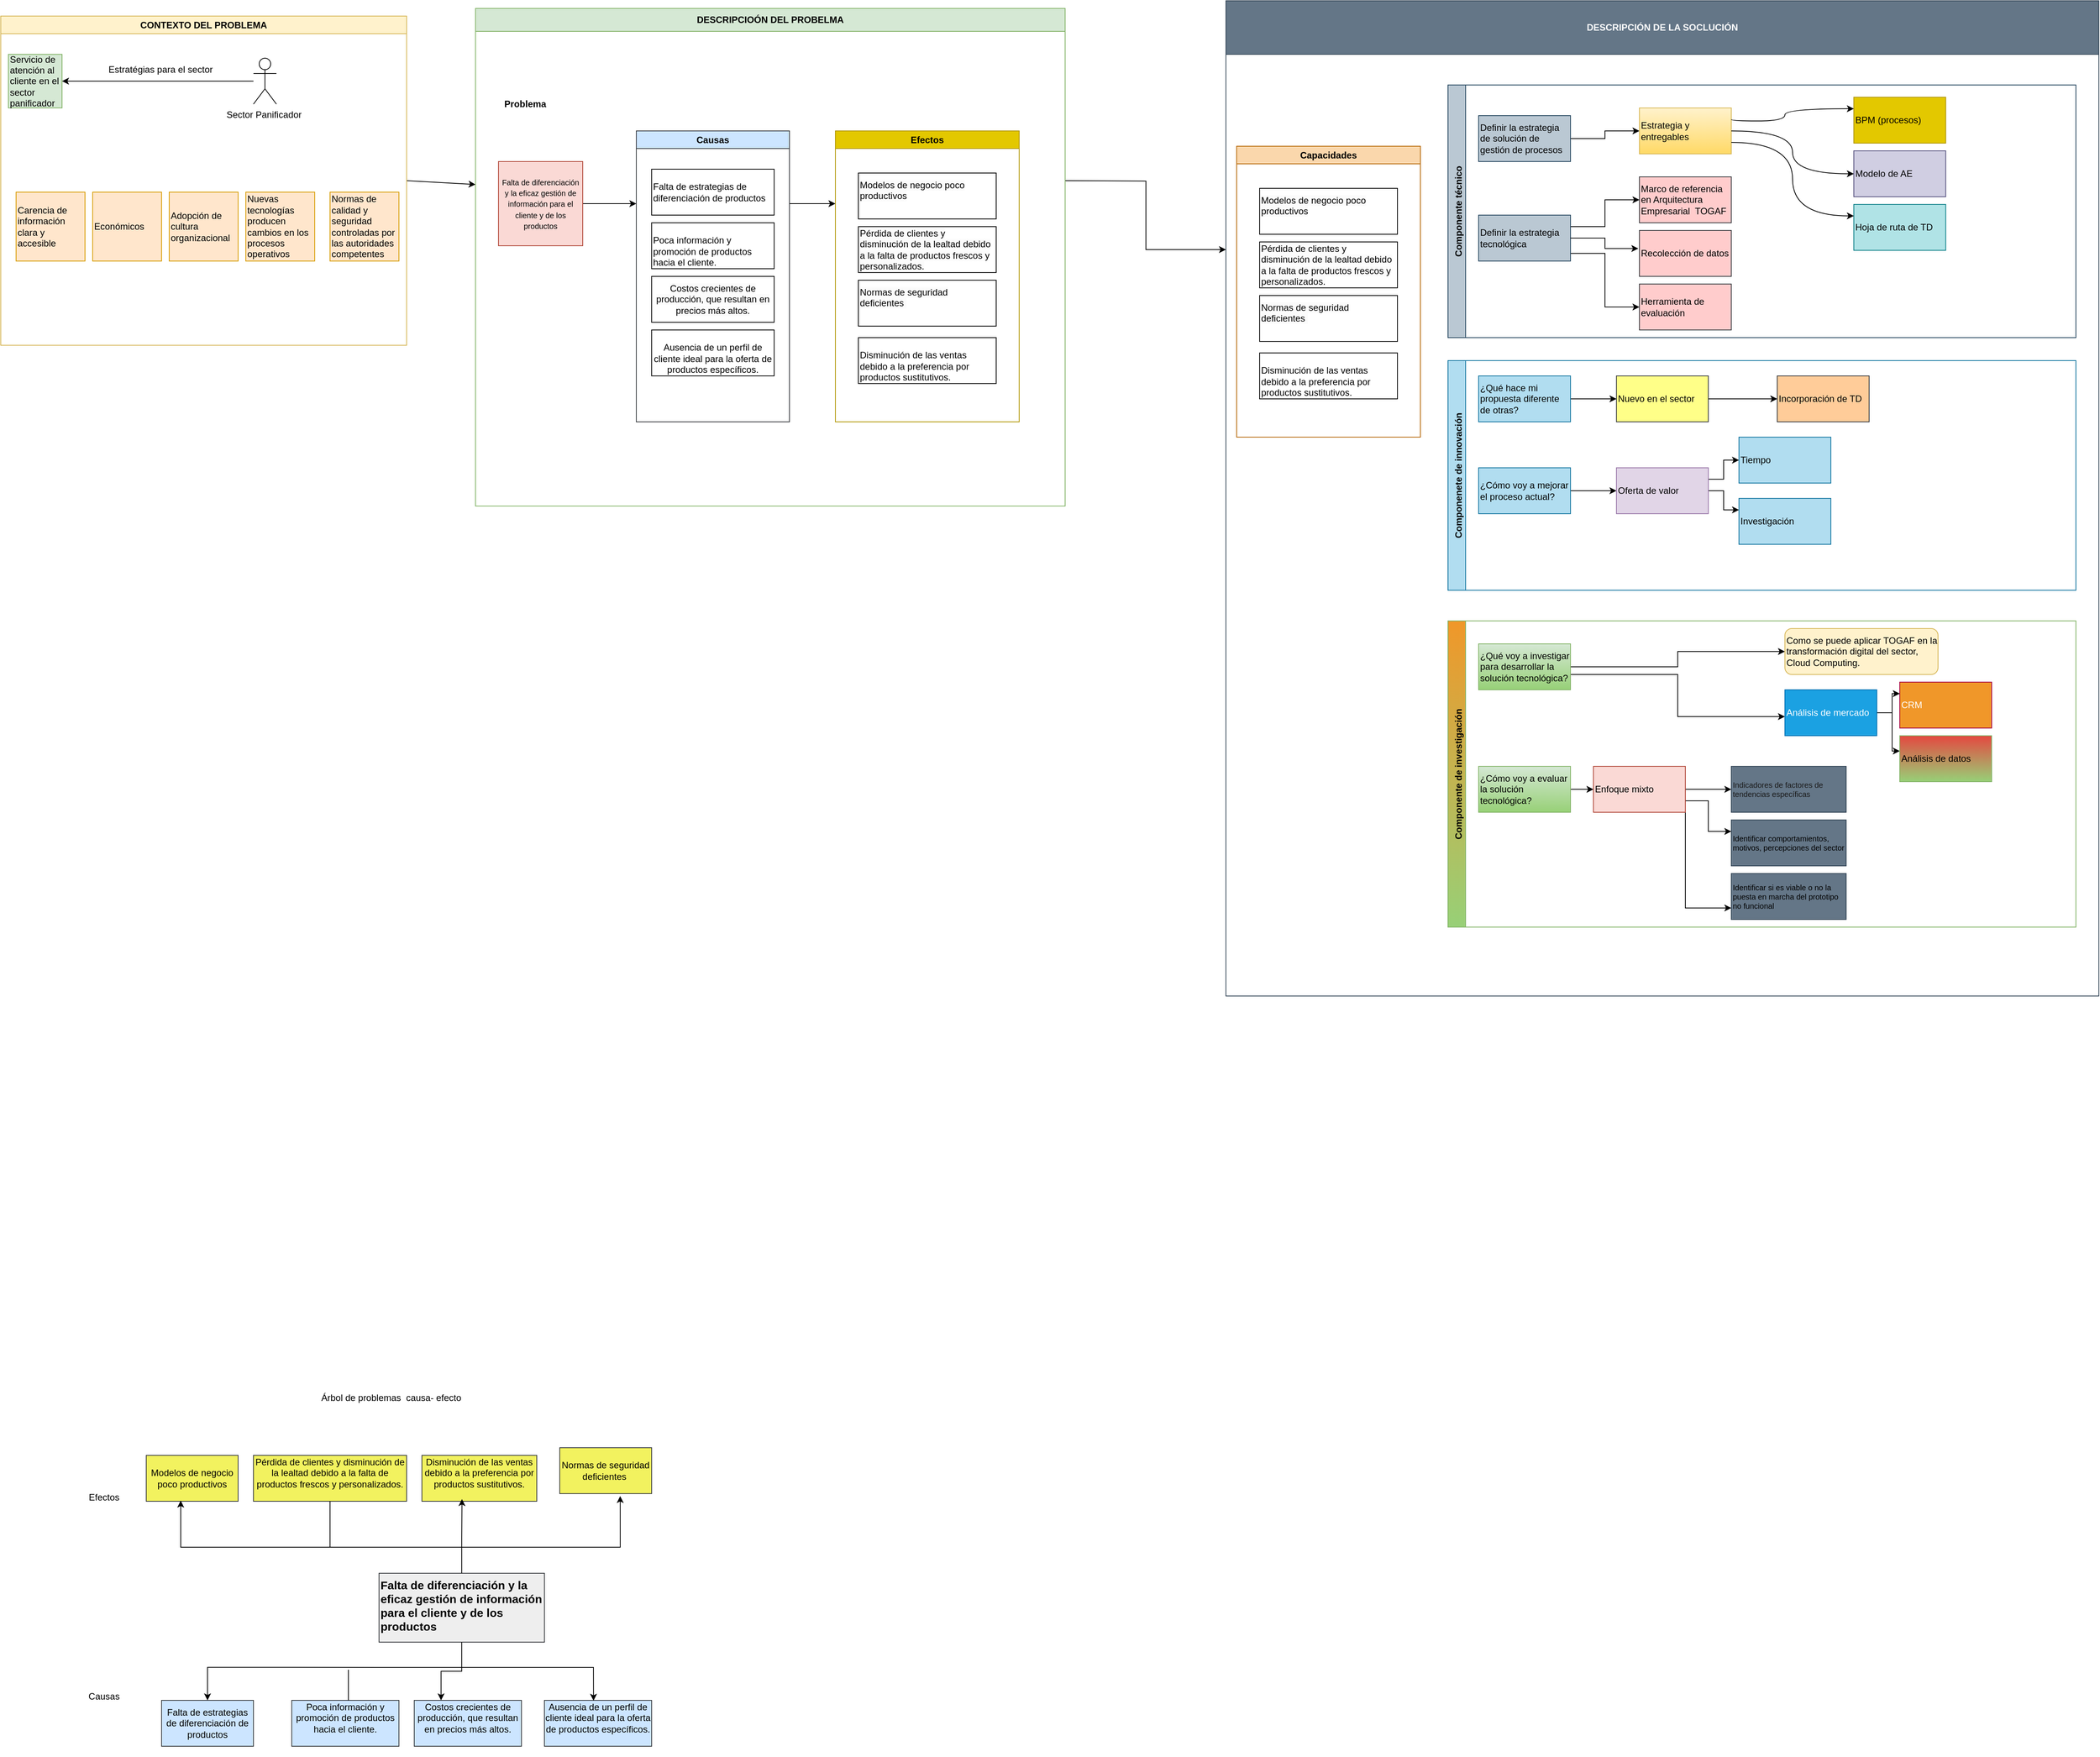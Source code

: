 <mxfile version="24.8.4">
  <diagram name="Página-1" id="DEe7r82_m6MD_YrwGgj-">
    <mxGraphModel dx="1695" dy="478" grid="1" gridSize="10" guides="1" tooltips="1" connect="1" arrows="1" fold="1" page="1" pageScale="1" pageWidth="827" pageHeight="1169" math="0" shadow="0">
      <root>
        <mxCell id="0" />
        <mxCell id="1" parent="0" />
        <mxCell id="fZxURIlA4CJ6eFaSEzjF-61" style="rounded=0;orthogonalLoop=1;jettySize=auto;html=1;exitX=1;exitY=0.5;exitDx=0;exitDy=0;" parent="1" source="fZxURIlA4CJ6eFaSEzjF-1" edge="1">
          <mxGeometry relative="1" as="geometry">
            <mxPoint x="490" y="350" as="targetPoint" />
            <mxPoint x="430" y="350" as="sourcePoint" />
          </mxGeometry>
        </mxCell>
        <mxCell id="fZxURIlA4CJ6eFaSEzjF-1" value="CONTEXTO DEL PROBLEMA" style="swimlane;whiteSpace=wrap;html=1;fillColor=#fff2cc;strokeColor=#d6b656;" parent="1" vertex="1">
          <mxGeometry x="-130" y="130" width="530" height="430" as="geometry">
            <mxRectangle x="130" y="160" width="200" height="30" as="alternateBounds" />
          </mxGeometry>
        </mxCell>
        <mxCell id="fZxURIlA4CJ6eFaSEzjF-13" style="rounded=0;orthogonalLoop=1;jettySize=auto;html=1;entryX=1;entryY=0.5;entryDx=0;entryDy=0;" parent="fZxURIlA4CJ6eFaSEzjF-1" source="fZxURIlA4CJ6eFaSEzjF-2" target="fZxURIlA4CJ6eFaSEzjF-3" edge="1">
          <mxGeometry relative="1" as="geometry" />
        </mxCell>
        <mxCell id="fZxURIlA4CJ6eFaSEzjF-2" value="Sector Panificador&amp;nbsp;" style="shape=umlActor;verticalLabelPosition=bottom;verticalAlign=top;html=1;outlineConnect=0;" parent="fZxURIlA4CJ6eFaSEzjF-1" vertex="1">
          <mxGeometry x="330" y="55" width="30" height="60" as="geometry" />
        </mxCell>
        <mxCell id="fZxURIlA4CJ6eFaSEzjF-3" value="Servicio de atención al cliente en el sector panificador" style="whiteSpace=wrap;html=1;aspect=fixed;fillColor=#d5e8d4;strokeColor=#82b366;align=left;" parent="fZxURIlA4CJ6eFaSEzjF-1" vertex="1">
          <mxGeometry x="10" y="50" width="70" height="70" as="geometry" />
        </mxCell>
        <mxCell id="fZxURIlA4CJ6eFaSEzjF-15" value="Estratégias para el sector&amp;nbsp;" style="text;html=1;align=center;verticalAlign=middle;resizable=0;points=[];autosize=1;strokeColor=none;fillColor=none;" parent="fZxURIlA4CJ6eFaSEzjF-1" vertex="1">
          <mxGeometry x="130" y="55" width="160" height="30" as="geometry" />
        </mxCell>
        <mxCell id="fZxURIlA4CJ6eFaSEzjF-16" value="Carencia de información clara y accesible" style="whiteSpace=wrap;html=1;aspect=fixed;fillColor=#ffe6cc;strokeColor=#d79b00;align=left;" parent="fZxURIlA4CJ6eFaSEzjF-1" vertex="1">
          <mxGeometry x="20" y="230" width="90" height="90" as="geometry" />
        </mxCell>
        <mxCell id="fZxURIlA4CJ6eFaSEzjF-17" value="Económicos" style="whiteSpace=wrap;html=1;aspect=fixed;fillColor=#ffe6cc;strokeColor=#d79b00;align=left;" parent="fZxURIlA4CJ6eFaSEzjF-1" vertex="1">
          <mxGeometry x="120" y="230" width="90" height="90" as="geometry" />
        </mxCell>
        <mxCell id="fZxURIlA4CJ6eFaSEzjF-18" value="Adopción de cultura organizacional&amp;nbsp;" style="whiteSpace=wrap;html=1;aspect=fixed;fillColor=#ffe6cc;strokeColor=#d79b00;align=left;" parent="fZxURIlA4CJ6eFaSEzjF-1" vertex="1">
          <mxGeometry x="220" y="230" width="90" height="90" as="geometry" />
        </mxCell>
        <mxCell id="fZxURIlA4CJ6eFaSEzjF-19" value="Nuevas tecnologías producen cambios en los procesos operativos" style="whiteSpace=wrap;html=1;aspect=fixed;fillColor=#ffe6cc;strokeColor=#d79b00;align=left;" parent="fZxURIlA4CJ6eFaSEzjF-1" vertex="1">
          <mxGeometry x="320" y="230" width="90" height="90" as="geometry" />
        </mxCell>
        <mxCell id="fZxURIlA4CJ6eFaSEzjF-211" value="Normas de calidad y seguridad controladas por las autoridades competentes" style="whiteSpace=wrap;html=1;aspect=fixed;fillColor=#ffe6cc;strokeColor=#d79b00;align=left;" parent="fZxURIlA4CJ6eFaSEzjF-1" vertex="1">
          <mxGeometry x="430" y="230" width="90" height="90" as="geometry" />
        </mxCell>
        <mxCell id="fZxURIlA4CJ6eFaSEzjF-65" style="edgeStyle=orthogonalEdgeStyle;rounded=0;orthogonalLoop=1;jettySize=auto;html=1;entryX=0;entryY=0.25;entryDx=0;entryDy=0;" parent="1" target="fZxURIlA4CJ6eFaSEzjF-7" edge="1">
          <mxGeometry relative="1" as="geometry">
            <mxPoint x="1260" y="345" as="sourcePoint" />
          </mxGeometry>
        </mxCell>
        <mxCell id="fZxURIlA4CJ6eFaSEzjF-4" value="DESCRIPCIOÓN DEL PROBELMA" style="swimlane;whiteSpace=wrap;html=1;fillColor=#d5e8d4;strokeColor=#82b366;startSize=30;" parent="1" vertex="1">
          <mxGeometry x="490" y="120" width="770" height="650" as="geometry">
            <mxRectangle x="130" y="160" width="200" height="30" as="alternateBounds" />
          </mxGeometry>
        </mxCell>
        <mxCell id="fZxURIlA4CJ6eFaSEzjF-20" value="Problema" style="text;html=1;align=center;verticalAlign=middle;whiteSpace=wrap;rounded=0;fontStyle=1" parent="fZxURIlA4CJ6eFaSEzjF-4" vertex="1">
          <mxGeometry x="35" y="110" width="60" height="30" as="geometry" />
        </mxCell>
        <mxCell id="fZxURIlA4CJ6eFaSEzjF-62" style="edgeStyle=orthogonalEdgeStyle;rounded=0;orthogonalLoop=1;jettySize=auto;html=1;entryX=0;entryY=0.25;entryDx=0;entryDy=0;" parent="fZxURIlA4CJ6eFaSEzjF-4" source="fZxURIlA4CJ6eFaSEzjF-22" target="fZxURIlA4CJ6eFaSEzjF-47" edge="1">
          <mxGeometry relative="1" as="geometry" />
        </mxCell>
        <mxCell id="fZxURIlA4CJ6eFaSEzjF-22" value="&lt;span style=&quot;text-align: left; font-size: 10px;&quot;&gt;Falta de diferenciación y la eficaz gestión de información para el cliente y de los productos&lt;/span&gt;" style="whiteSpace=wrap;html=1;aspect=fixed;fillColor=#fad9d5;strokeColor=#ae4132;fontStyle=0" parent="fZxURIlA4CJ6eFaSEzjF-4" vertex="1">
          <mxGeometry x="30" y="200" width="110" height="110" as="geometry" />
        </mxCell>
        <mxCell id="fZxURIlA4CJ6eFaSEzjF-64" style="edgeStyle=orthogonalEdgeStyle;rounded=0;orthogonalLoop=1;jettySize=auto;html=1;exitX=1;exitY=0.25;exitDx=0;exitDy=0;entryX=0;entryY=0.25;entryDx=0;entryDy=0;" parent="fZxURIlA4CJ6eFaSEzjF-4" source="fZxURIlA4CJ6eFaSEzjF-47" target="fZxURIlA4CJ6eFaSEzjF-48" edge="1">
          <mxGeometry relative="1" as="geometry" />
        </mxCell>
        <mxCell id="fZxURIlA4CJ6eFaSEzjF-47" value="Causas" style="swimlane;whiteSpace=wrap;html=1;fillColor=#cce5ff;strokeColor=#36393d;" parent="fZxURIlA4CJ6eFaSEzjF-4" vertex="1">
          <mxGeometry x="210" y="160" width="200" height="380" as="geometry" />
        </mxCell>
        <mxCell id="fZxURIlA4CJ6eFaSEzjF-49" value="Falta de estrategias de diferenciación de productos" style="rounded=0;whiteSpace=wrap;html=1;align=left;" parent="fZxURIlA4CJ6eFaSEzjF-47" vertex="1">
          <mxGeometry x="20" y="50" width="160" height="60" as="geometry" />
        </mxCell>
        <mxCell id="fZxURIlA4CJ6eFaSEzjF-50" value="&lt;br&gt;Poca información y promoción de productos hacia el cliente." style="rounded=0;whiteSpace=wrap;html=1;align=left;" parent="fZxURIlA4CJ6eFaSEzjF-47" vertex="1">
          <mxGeometry x="20" y="120" width="160" height="60" as="geometry" />
        </mxCell>
        <mxCell id="fZxURIlA4CJ6eFaSEzjF-51" value="&#xa;&lt;br style=&quot;forced-color-adjust: none; color: rgb(0, 0, 0); font-family: Helvetica; font-size: 12px; font-style: normal; font-variant-ligatures: normal; font-variant-caps: normal; font-weight: 400; letter-spacing: normal; orphans: 2; text-align: center; text-indent: 0px; text-transform: none; widows: 2; word-spacing: 0px; -webkit-text-stroke-width: 0px; white-space: normal; background-color: rgb(251, 251, 251); text-decoration-thickness: initial; text-decoration-style: initial; text-decoration-color: initial;&quot;&gt;&lt;span style=&quot;color: rgb(0, 0, 0); font-family: Helvetica; font-size: 12px; font-style: normal; font-variant-ligatures: normal; font-variant-caps: normal; font-weight: 400; letter-spacing: normal; orphans: 2; text-align: center; text-indent: 0px; text-transform: none; widows: 2; word-spacing: 0px; -webkit-text-stroke-width: 0px; white-space: normal; background-color: rgb(251, 251, 251); text-decoration-thickness: initial; text-decoration-style: initial; text-decoration-color: initial; display: inline !important; float: none;&quot;&gt;Costos crecientes de producción, que resultan en precios más altos.&lt;/span&gt;&lt;br style=&quot;forced-color-adjust: none; color: rgb(0, 0, 0); font-family: Helvetica; font-size: 12px; font-style: normal; font-variant-ligatures: normal; font-variant-caps: normal; font-weight: 400; letter-spacing: normal; orphans: 2; text-align: center; text-indent: 0px; text-transform: none; widows: 2; word-spacing: 0px; -webkit-text-stroke-width: 0px; white-space: normal; background-color: rgb(251, 251, 251); text-decoration-thickness: initial; text-decoration-style: initial; text-decoration-color: initial;&quot;&gt;&#xa;&#xa;" style="rounded=0;whiteSpace=wrap;html=1;" parent="fZxURIlA4CJ6eFaSEzjF-47" vertex="1">
          <mxGeometry x="20" y="190" width="160" height="60" as="geometry" />
        </mxCell>
        <mxCell id="fZxURIlA4CJ6eFaSEzjF-59" value="&lt;br&gt;Ausencia de un perfil de cliente ideal para la oferta de productos específicos." style="rounded=0;whiteSpace=wrap;html=1;" parent="fZxURIlA4CJ6eFaSEzjF-47" vertex="1">
          <mxGeometry x="20" y="260" width="160" height="60" as="geometry" />
        </mxCell>
        <mxCell id="fZxURIlA4CJ6eFaSEzjF-48" value="Efectos" style="swimlane;whiteSpace=wrap;html=1;fillColor=#e3c800;strokeColor=#B09500;fontColor=#000000;" parent="fZxURIlA4CJ6eFaSEzjF-4" vertex="1">
          <mxGeometry x="470" y="160" width="240" height="380" as="geometry" />
        </mxCell>
        <mxCell id="fZxURIlA4CJ6eFaSEzjF-52" value="&#xa;&lt;span style=&quot;color: rgb(0, 0, 0); font-family: Helvetica; font-size: 12px; font-style: normal; font-variant-ligatures: normal; font-variant-caps: normal; font-weight: 400; letter-spacing: normal; orphans: 2; text-indent: 0px; text-transform: none; widows: 2; word-spacing: 0px; -webkit-text-stroke-width: 0px; white-space: normal; background-color: rgb(251, 251, 251); text-decoration-thickness: initial; text-decoration-style: initial; text-decoration-color: initial; float: none; display: inline !important;&quot;&gt;Modelos de negocio poco productivos&lt;/span&gt;&#xa;&#xa;" style="rounded=0;whiteSpace=wrap;html=1;align=left;" parent="fZxURIlA4CJ6eFaSEzjF-48" vertex="1">
          <mxGeometry x="30" y="55" width="180" height="60" as="geometry" />
        </mxCell>
        <mxCell id="fZxURIlA4CJ6eFaSEzjF-53" value="&#xa;&lt;br style=&quot;forced-color-adjust: none; color: rgb(0, 0, 0); font-family: Helvetica; font-size: 12px; font-style: normal; font-variant-ligatures: normal; font-variant-caps: normal; font-weight: 400; letter-spacing: normal; orphans: 2; text-indent: 0px; text-transform: none; widows: 2; word-spacing: 0px; -webkit-text-stroke-width: 0px; white-space: normal; background-color: rgb(251, 251, 251); text-decoration-thickness: initial; text-decoration-style: initial; text-decoration-color: initial;&quot;&gt;&lt;span style=&quot;color: rgb(0, 0, 0); font-family: Helvetica; font-size: 12px; font-style: normal; font-variant-ligatures: normal; font-variant-caps: normal; font-weight: 400; letter-spacing: normal; orphans: 2; text-indent: 0px; text-transform: none; widows: 2; word-spacing: 0px; -webkit-text-stroke-width: 0px; white-space: normal; background-color: rgb(251, 251, 251); text-decoration-thickness: initial; text-decoration-style: initial; text-decoration-color: initial; float: none; display: inline !important;&quot;&gt;Pérdida de clientes y disminución de la lealtad debido a la falta de productos frescos y personalizados.&lt;/span&gt;&lt;br style=&quot;forced-color-adjust: none; color: rgb(0, 0, 0); font-family: Helvetica; font-size: 12px; font-style: normal; font-variant-ligatures: normal; font-variant-caps: normal; font-weight: 400; letter-spacing: normal; orphans: 2; text-indent: 0px; text-transform: none; widows: 2; word-spacing: 0px; -webkit-text-stroke-width: 0px; white-space: normal; background-color: rgb(251, 251, 251); text-decoration-thickness: initial; text-decoration-style: initial; text-decoration-color: initial;&quot;&gt;&#xa;&#xa;" style="rounded=0;whiteSpace=wrap;html=1;align=left;" parent="fZxURIlA4CJ6eFaSEzjF-48" vertex="1">
          <mxGeometry x="30" y="125" width="180" height="60" as="geometry" />
        </mxCell>
        <mxCell id="fZxURIlA4CJ6eFaSEzjF-54" value="&#xa;&lt;span style=&quot;color: rgb(0, 0, 0); font-family: Helvetica; font-size: 12px; font-style: normal; font-variant-ligatures: normal; font-variant-caps: normal; font-weight: 400; letter-spacing: normal; orphans: 2; text-indent: 0px; text-transform: none; widows: 2; word-spacing: 0px; -webkit-text-stroke-width: 0px; white-space: normal; background-color: rgb(251, 251, 251); text-decoration-thickness: initial; text-decoration-style: initial; text-decoration-color: initial; float: none; display: inline !important;&quot;&gt;Normas de seguridad deficientes&amp;nbsp;&lt;/span&gt;&#xa;&#xa;" style="rounded=0;whiteSpace=wrap;html=1;align=left;" parent="fZxURIlA4CJ6eFaSEzjF-48" vertex="1">
          <mxGeometry x="30" y="195" width="180" height="60" as="geometry" />
        </mxCell>
        <mxCell id="fZxURIlA4CJ6eFaSEzjF-60" value="&lt;br style=&quot;text-align: center;&quot;&gt;&lt;span style=&quot;text-align: center;&quot;&gt;Disminución de las ventas debido a la preferencia por productos sustitutivos.&lt;/span&gt;" style="rounded=0;whiteSpace=wrap;html=1;align=left;" parent="fZxURIlA4CJ6eFaSEzjF-48" vertex="1">
          <mxGeometry x="30" y="270" width="180" height="60" as="geometry" />
        </mxCell>
        <mxCell id="fZxURIlA4CJ6eFaSEzjF-7" value="DESCRIPCIÓN DE LA SOCLUCIÓN" style="swimlane;whiteSpace=wrap;html=1;fillColor=#647687;strokeColor=#314354;startSize=70;movable=1;resizable=1;rotatable=1;deletable=1;editable=1;locked=0;connectable=1;fontColor=#ffffff;" parent="1" vertex="1">
          <mxGeometry x="1470" y="110" width="1140" height="1300" as="geometry">
            <mxRectangle x="130" y="160" width="200" height="30" as="alternateBounds" />
          </mxGeometry>
        </mxCell>
        <mxCell id="fZxURIlA4CJ6eFaSEzjF-66" value="Capacidades" style="swimlane;whiteSpace=wrap;html=1;fillColor=#fad7ac;strokeColor=#b46504;" parent="fZxURIlA4CJ6eFaSEzjF-7" vertex="1">
          <mxGeometry x="14" y="190" width="240" height="380" as="geometry" />
        </mxCell>
        <mxCell id="fZxURIlA4CJ6eFaSEzjF-67" value="&#xa;&lt;span style=&quot;color: rgb(0, 0, 0); font-family: Helvetica; font-size: 12px; font-style: normal; font-variant-ligatures: normal; font-variant-caps: normal; font-weight: 400; letter-spacing: normal; orphans: 2; text-indent: 0px; text-transform: none; widows: 2; word-spacing: 0px; -webkit-text-stroke-width: 0px; white-space: normal; background-color: rgb(251, 251, 251); text-decoration-thickness: initial; text-decoration-style: initial; text-decoration-color: initial; float: none; display: inline !important;&quot;&gt;Modelos de negocio poco productivos&lt;/span&gt;&#xa;&#xa;" style="rounded=0;whiteSpace=wrap;html=1;align=left;" parent="fZxURIlA4CJ6eFaSEzjF-66" vertex="1">
          <mxGeometry x="30" y="55" width="180" height="60" as="geometry" />
        </mxCell>
        <mxCell id="fZxURIlA4CJ6eFaSEzjF-68" value="&#xa;&lt;br style=&quot;forced-color-adjust: none; color: rgb(0, 0, 0); font-family: Helvetica; font-size: 12px; font-style: normal; font-variant-ligatures: normal; font-variant-caps: normal; font-weight: 400; letter-spacing: normal; orphans: 2; text-indent: 0px; text-transform: none; widows: 2; word-spacing: 0px; -webkit-text-stroke-width: 0px; white-space: normal; background-color: rgb(251, 251, 251); text-decoration-thickness: initial; text-decoration-style: initial; text-decoration-color: initial;&quot;&gt;&lt;span style=&quot;color: rgb(0, 0, 0); font-family: Helvetica; font-size: 12px; font-style: normal; font-variant-ligatures: normal; font-variant-caps: normal; font-weight: 400; letter-spacing: normal; orphans: 2; text-indent: 0px; text-transform: none; widows: 2; word-spacing: 0px; -webkit-text-stroke-width: 0px; white-space: normal; background-color: rgb(251, 251, 251); text-decoration-thickness: initial; text-decoration-style: initial; text-decoration-color: initial; float: none; display: inline !important;&quot;&gt;Pérdida de clientes y disminución de la lealtad debido a la falta de productos frescos y personalizados.&lt;/span&gt;&lt;br style=&quot;forced-color-adjust: none; color: rgb(0, 0, 0); font-family: Helvetica; font-size: 12px; font-style: normal; font-variant-ligatures: normal; font-variant-caps: normal; font-weight: 400; letter-spacing: normal; orphans: 2; text-indent: 0px; text-transform: none; widows: 2; word-spacing: 0px; -webkit-text-stroke-width: 0px; white-space: normal; background-color: rgb(251, 251, 251); text-decoration-thickness: initial; text-decoration-style: initial; text-decoration-color: initial;&quot;&gt;&#xa;&#xa;" style="rounded=0;whiteSpace=wrap;html=1;align=left;" parent="fZxURIlA4CJ6eFaSEzjF-66" vertex="1">
          <mxGeometry x="30" y="125" width="180" height="60" as="geometry" />
        </mxCell>
        <mxCell id="fZxURIlA4CJ6eFaSEzjF-69" value="&#xa;&lt;span style=&quot;color: rgb(0, 0, 0); font-family: Helvetica; font-size: 12px; font-style: normal; font-variant-ligatures: normal; font-variant-caps: normal; font-weight: 400; letter-spacing: normal; orphans: 2; text-indent: 0px; text-transform: none; widows: 2; word-spacing: 0px; -webkit-text-stroke-width: 0px; white-space: normal; background-color: rgb(251, 251, 251); text-decoration-thickness: initial; text-decoration-style: initial; text-decoration-color: initial; float: none; display: inline !important;&quot;&gt;Normas de seguridad deficientes&amp;nbsp;&lt;/span&gt;&#xa;&#xa;" style="rounded=0;whiteSpace=wrap;html=1;align=left;" parent="fZxURIlA4CJ6eFaSEzjF-66" vertex="1">
          <mxGeometry x="30" y="195" width="180" height="60" as="geometry" />
        </mxCell>
        <mxCell id="fZxURIlA4CJ6eFaSEzjF-70" value="&lt;br style=&quot;text-align: center;&quot;&gt;&lt;span style=&quot;text-align: center;&quot;&gt;Disminución de las ventas debido a la preferencia por productos sustitutivos.&lt;/span&gt;" style="rounded=0;whiteSpace=wrap;html=1;align=left;" parent="fZxURIlA4CJ6eFaSEzjF-66" vertex="1">
          <mxGeometry x="30" y="270" width="180" height="60" as="geometry" />
        </mxCell>
        <mxCell id="fZxURIlA4CJ6eFaSEzjF-73" value="Componenete de innovación" style="swimlane;horizontal=0;verticalAlign=bottom;textDirection=ltr;flipV=0;flipH=0;direction=east;whiteSpace=wrap;align=center;fillColor=#b1ddf0;strokeColor=#10739e;" parent="fZxURIlA4CJ6eFaSEzjF-7" vertex="1">
          <mxGeometry x="290" y="470" width="820" height="300" as="geometry" />
        </mxCell>
        <mxCell id="fZxURIlA4CJ6eFaSEzjF-115" style="edgeStyle=orthogonalEdgeStyle;rounded=0;orthogonalLoop=1;jettySize=auto;html=1;entryX=0;entryY=0.5;entryDx=0;entryDy=0;" parent="fZxURIlA4CJ6eFaSEzjF-73" source="fZxURIlA4CJ6eFaSEzjF-80" target="fZxURIlA4CJ6eFaSEzjF-114" edge="1">
          <mxGeometry relative="1" as="geometry" />
        </mxCell>
        <mxCell id="fZxURIlA4CJ6eFaSEzjF-80" value="¿Qué hace mi propuesta diferente de otras?" style="rounded=0;whiteSpace=wrap;html=1;align=left;fillColor=#b1ddf0;strokeColor=#10739e;" parent="fZxURIlA4CJ6eFaSEzjF-73" vertex="1">
          <mxGeometry x="40" y="20" width="120" height="60" as="geometry" />
        </mxCell>
        <mxCell id="fZxURIlA4CJ6eFaSEzjF-121" style="edgeStyle=orthogonalEdgeStyle;rounded=0;orthogonalLoop=1;jettySize=auto;html=1;" parent="fZxURIlA4CJ6eFaSEzjF-73" source="fZxURIlA4CJ6eFaSEzjF-81" target="fZxURIlA4CJ6eFaSEzjF-118" edge="1">
          <mxGeometry relative="1" as="geometry" />
        </mxCell>
        <mxCell id="fZxURIlA4CJ6eFaSEzjF-81" value="¿Cómo voy a mejorar el proceso actual?" style="rounded=0;whiteSpace=wrap;html=1;align=left;fillColor=#b1ddf0;strokeColor=#10739e;" parent="fZxURIlA4CJ6eFaSEzjF-73" vertex="1">
          <mxGeometry x="40" y="140" width="120" height="60" as="geometry" />
        </mxCell>
        <mxCell id="fZxURIlA4CJ6eFaSEzjF-113" value="Incorporación de TD" style="rounded=0;whiteSpace=wrap;html=1;align=left;fillColor=#ffcc99;strokeColor=#36393d;" parent="fZxURIlA4CJ6eFaSEzjF-73" vertex="1">
          <mxGeometry x="430" y="20" width="120" height="60" as="geometry" />
        </mxCell>
        <mxCell id="fZxURIlA4CJ6eFaSEzjF-116" style="edgeStyle=orthogonalEdgeStyle;rounded=0;orthogonalLoop=1;jettySize=auto;html=1;" parent="fZxURIlA4CJ6eFaSEzjF-73" source="fZxURIlA4CJ6eFaSEzjF-114" target="fZxURIlA4CJ6eFaSEzjF-113" edge="1">
          <mxGeometry relative="1" as="geometry" />
        </mxCell>
        <mxCell id="fZxURIlA4CJ6eFaSEzjF-114" value="Nuevo en el sector" style="rounded=0;whiteSpace=wrap;html=1;align=left;fillColor=#ffff88;strokeColor=#36393d;" parent="fZxURIlA4CJ6eFaSEzjF-73" vertex="1">
          <mxGeometry x="220" y="20" width="120" height="60" as="geometry" />
        </mxCell>
        <mxCell id="fZxURIlA4CJ6eFaSEzjF-122" style="edgeStyle=orthogonalEdgeStyle;rounded=0;orthogonalLoop=1;jettySize=auto;html=1;entryX=0;entryY=0.5;entryDx=0;entryDy=0;exitX=1;exitY=0.25;exitDx=0;exitDy=0;" parent="fZxURIlA4CJ6eFaSEzjF-73" source="fZxURIlA4CJ6eFaSEzjF-118" target="fZxURIlA4CJ6eFaSEzjF-119" edge="1">
          <mxGeometry relative="1" as="geometry" />
        </mxCell>
        <mxCell id="fZxURIlA4CJ6eFaSEzjF-123" style="edgeStyle=orthogonalEdgeStyle;rounded=0;orthogonalLoop=1;jettySize=auto;html=1;entryX=0;entryY=0.25;entryDx=0;entryDy=0;" parent="fZxURIlA4CJ6eFaSEzjF-73" source="fZxURIlA4CJ6eFaSEzjF-118" target="fZxURIlA4CJ6eFaSEzjF-120" edge="1">
          <mxGeometry relative="1" as="geometry" />
        </mxCell>
        <mxCell id="fZxURIlA4CJ6eFaSEzjF-118" value="Oferta de valor" style="rounded=0;whiteSpace=wrap;html=1;align=left;fillColor=#e1d5e7;strokeColor=#9673a6;" parent="fZxURIlA4CJ6eFaSEzjF-73" vertex="1">
          <mxGeometry x="220" y="140" width="120" height="60" as="geometry" />
        </mxCell>
        <mxCell id="fZxURIlA4CJ6eFaSEzjF-119" value="Tiempo" style="rounded=0;whiteSpace=wrap;html=1;align=left;fillColor=#b1ddf0;strokeColor=#10739e;" parent="fZxURIlA4CJ6eFaSEzjF-73" vertex="1">
          <mxGeometry x="380" y="100" width="120" height="60" as="geometry" />
        </mxCell>
        <mxCell id="fZxURIlA4CJ6eFaSEzjF-120" value="Investigación" style="rounded=0;whiteSpace=wrap;html=1;align=left;fillColor=#b1ddf0;strokeColor=#10739e;" parent="fZxURIlA4CJ6eFaSEzjF-73" vertex="1">
          <mxGeometry x="380" y="180" width="120" height="60" as="geometry" />
        </mxCell>
        <mxCell id="fZxURIlA4CJ6eFaSEzjF-71" value="Componente técnico" style="swimlane;horizontal=0;verticalAlign=bottom;textDirection=ltr;flipV=0;flipH=0;direction=east;whiteSpace=wrap;align=center;fillColor=#bac8d3;strokeColor=#23445d;" parent="fZxURIlA4CJ6eFaSEzjF-7" vertex="1">
          <mxGeometry x="290" y="110" width="820" height="330" as="geometry" />
        </mxCell>
        <mxCell id="fZxURIlA4CJ6eFaSEzjF-109" style="edgeStyle=orthogonalEdgeStyle;rounded=0;orthogonalLoop=1;jettySize=auto;html=1;exitX=1;exitY=0.25;exitDx=0;exitDy=0;entryX=0;entryY=0.5;entryDx=0;entryDy=0;" parent="fZxURIlA4CJ6eFaSEzjF-71" source="fZxURIlA4CJ6eFaSEzjF-82" target="fZxURIlA4CJ6eFaSEzjF-91" edge="1">
          <mxGeometry relative="1" as="geometry" />
        </mxCell>
        <mxCell id="fZxURIlA4CJ6eFaSEzjF-111" style="edgeStyle=orthogonalEdgeStyle;rounded=0;orthogonalLoop=1;jettySize=auto;html=1;entryX=0;entryY=0.5;entryDx=0;entryDy=0;" parent="fZxURIlA4CJ6eFaSEzjF-71" source="fZxURIlA4CJ6eFaSEzjF-82" target="fZxURIlA4CJ6eFaSEzjF-108" edge="1">
          <mxGeometry relative="1" as="geometry">
            <Array as="points">
              <mxPoint x="205" y="220" />
              <mxPoint x="205" y="290" />
            </Array>
          </mxGeometry>
        </mxCell>
        <mxCell id="fZxURIlA4CJ6eFaSEzjF-82" value="Definir la estrategia tecnológica" style="rounded=0;whiteSpace=wrap;html=1;align=left;fillColor=#bac8d3;strokeColor=#23445d;" parent="fZxURIlA4CJ6eFaSEzjF-71" vertex="1">
          <mxGeometry x="40" y="170" width="120" height="60" as="geometry" />
        </mxCell>
        <mxCell id="fZxURIlA4CJ6eFaSEzjF-112" style="edgeStyle=orthogonalEdgeStyle;rounded=0;orthogonalLoop=1;jettySize=auto;html=1;entryX=0;entryY=0.5;entryDx=0;entryDy=0;" parent="fZxURIlA4CJ6eFaSEzjF-71" source="fZxURIlA4CJ6eFaSEzjF-83" target="fZxURIlA4CJ6eFaSEzjF-86" edge="1">
          <mxGeometry relative="1" as="geometry" />
        </mxCell>
        <mxCell id="fZxURIlA4CJ6eFaSEzjF-83" value="Definir la estrategia de solución de gestión de procesos" style="rounded=0;whiteSpace=wrap;html=1;align=left;fillColor=#bac8d3;strokeColor=#23445d;" parent="fZxURIlA4CJ6eFaSEzjF-71" vertex="1">
          <mxGeometry x="40" y="40" width="120" height="60" as="geometry" />
        </mxCell>
        <mxCell id="fZxURIlA4CJ6eFaSEzjF-86" value="Estrategia y entregables" style="rounded=0;whiteSpace=wrap;html=1;align=left;fillColor=#fff2cc;strokeColor=#d6b656;gradientColor=#ffd966;" parent="fZxURIlA4CJ6eFaSEzjF-71" vertex="1">
          <mxGeometry x="250" y="30" width="120" height="60" as="geometry" />
        </mxCell>
        <mxCell id="fZxURIlA4CJ6eFaSEzjF-87" value="Modelo de AE" style="rounded=0;whiteSpace=wrap;html=1;align=left;fillColor=#d0cee2;strokeColor=#56517e;" parent="fZxURIlA4CJ6eFaSEzjF-71" vertex="1">
          <mxGeometry x="530" y="86" width="120" height="60" as="geometry" />
        </mxCell>
        <mxCell id="fZxURIlA4CJ6eFaSEzjF-88" value="BPM (procesos)" style="rounded=0;whiteSpace=wrap;html=1;align=left;fillColor=#e3c800;strokeColor=#B09500;fontColor=#000000;" parent="fZxURIlA4CJ6eFaSEzjF-71" vertex="1">
          <mxGeometry x="530" y="16" width="120" height="60" as="geometry" />
        </mxCell>
        <mxCell id="fZxURIlA4CJ6eFaSEzjF-89" value="Hoja de ruta de TD" style="rounded=0;whiteSpace=wrap;html=1;align=left;fillColor=#b0e3e6;strokeColor=#0e8088;" parent="fZxURIlA4CJ6eFaSEzjF-71" vertex="1">
          <mxGeometry x="530" y="156" width="120" height="60" as="geometry" />
        </mxCell>
        <mxCell id="fZxURIlA4CJ6eFaSEzjF-91" value="Marco de referencia en Arquitectura Empresarial&amp;nbsp; TOGAF" style="rounded=0;whiteSpace=wrap;html=1;align=left;fillColor=#ffcccc;strokeColor=#36393d;" parent="fZxURIlA4CJ6eFaSEzjF-71" vertex="1">
          <mxGeometry x="250" y="120" width="120" height="60" as="geometry" />
        </mxCell>
        <mxCell id="fZxURIlA4CJ6eFaSEzjF-102" style="edgeStyle=orthogonalEdgeStyle;rounded=0;orthogonalLoop=1;jettySize=auto;html=1;entryX=0;entryY=0.5;entryDx=0;entryDy=0;curved=1;" parent="fZxURIlA4CJ6eFaSEzjF-71" source="fZxURIlA4CJ6eFaSEzjF-86" target="fZxURIlA4CJ6eFaSEzjF-87" edge="1">
          <mxGeometry relative="1" as="geometry">
            <mxPoint x="490" y="92.667" as="targetPoint" />
          </mxGeometry>
        </mxCell>
        <mxCell id="fZxURIlA4CJ6eFaSEzjF-96" value="" style="endArrow=classic;html=1;rounded=0;edgeStyle=orthogonalEdgeStyle;entryX=0;entryY=0.25;entryDx=0;entryDy=0;exitX=1;exitY=0.25;exitDx=0;exitDy=0;curved=1;" parent="fZxURIlA4CJ6eFaSEzjF-71" source="fZxURIlA4CJ6eFaSEzjF-86" target="fZxURIlA4CJ6eFaSEzjF-88" edge="1">
          <mxGeometry width="50" height="50" relative="1" as="geometry">
            <mxPoint x="358.917" y="67.111" as="sourcePoint" />
            <mxPoint x="439.583" y="31.333" as="targetPoint" />
            <Array as="points">
              <mxPoint x="370" y="47" />
              <mxPoint x="440" y="47" />
              <mxPoint x="440" y="31" />
            </Array>
          </mxGeometry>
        </mxCell>
        <mxCell id="fZxURIlA4CJ6eFaSEzjF-106" value="" style="endArrow=classic;html=1;rounded=0;edgeStyle=orthogonalEdgeStyle;entryX=0;entryY=0.25;entryDx=0;entryDy=0;elbow=vertical;curved=1;exitX=1;exitY=0.75;exitDx=0;exitDy=0;" parent="fZxURIlA4CJ6eFaSEzjF-71" source="fZxURIlA4CJ6eFaSEzjF-86" target="fZxURIlA4CJ6eFaSEzjF-89" edge="1">
          <mxGeometry width="50" height="50" relative="1" as="geometry">
            <mxPoint x="200" y="160" as="sourcePoint" />
            <mxPoint x="250" y="110" as="targetPoint" />
          </mxGeometry>
        </mxCell>
        <mxCell id="fZxURIlA4CJ6eFaSEzjF-107" value="Recolección de datos" style="rounded=0;whiteSpace=wrap;html=1;align=left;fillColor=#ffcccc;strokeColor=#36393d;" parent="fZxURIlA4CJ6eFaSEzjF-71" vertex="1">
          <mxGeometry x="250" y="190" width="120" height="60" as="geometry" />
        </mxCell>
        <mxCell id="fZxURIlA4CJ6eFaSEzjF-108" value="Herramienta de evaluación" style="rounded=0;whiteSpace=wrap;html=1;align=left;fillColor=#ffcccc;strokeColor=#36393d;" parent="fZxURIlA4CJ6eFaSEzjF-71" vertex="1">
          <mxGeometry x="250" y="260" width="120" height="60" as="geometry" />
        </mxCell>
        <mxCell id="fZxURIlA4CJ6eFaSEzjF-110" style="edgeStyle=orthogonalEdgeStyle;rounded=0;orthogonalLoop=1;jettySize=auto;html=1;entryX=-0.012;entryY=0.394;entryDx=0;entryDy=0;entryPerimeter=0;" parent="fZxURIlA4CJ6eFaSEzjF-71" source="fZxURIlA4CJ6eFaSEzjF-82" target="fZxURIlA4CJ6eFaSEzjF-107" edge="1">
          <mxGeometry relative="1" as="geometry" />
        </mxCell>
        <mxCell id="fZxURIlA4CJ6eFaSEzjF-74" value="Componente de investigación" style="swimlane;horizontal=0;verticalAlign=bottom;textDirection=ltr;flipV=0;flipH=0;direction=east;whiteSpace=wrap;align=center;fillColor=#f09729;gradientColor=#97d077;strokeColor=#82b366;" parent="fZxURIlA4CJ6eFaSEzjF-7" vertex="1">
          <mxGeometry x="290" y="810" width="820" height="400" as="geometry" />
        </mxCell>
        <mxCell id="fZxURIlA4CJ6eFaSEzjF-84" style="edgeStyle=orthogonalEdgeStyle;rounded=0;orthogonalLoop=1;jettySize=auto;html=1;entryX=0;entryY=0.5;entryDx=0;entryDy=0;" parent="fZxURIlA4CJ6eFaSEzjF-74" source="fZxURIlA4CJ6eFaSEzjF-76" target="fZxURIlA4CJ6eFaSEzjF-85" edge="1">
          <mxGeometry relative="1" as="geometry">
            <mxPoint x="430" y="80" as="targetPoint" />
          </mxGeometry>
        </mxCell>
        <mxCell id="fZxURIlA4CJ6eFaSEzjF-171" style="edgeStyle=orthogonalEdgeStyle;rounded=0;orthogonalLoop=1;jettySize=auto;html=1;" parent="fZxURIlA4CJ6eFaSEzjF-74" target="fZxURIlA4CJ6eFaSEzjF-125" edge="1">
          <mxGeometry relative="1" as="geometry">
            <mxPoint x="160" y="70.003" as="sourcePoint" />
            <mxPoint x="450" y="124.95" as="targetPoint" />
            <Array as="points">
              <mxPoint x="300" y="70" />
              <mxPoint x="300" y="125" />
            </Array>
          </mxGeometry>
        </mxCell>
        <mxCell id="fZxURIlA4CJ6eFaSEzjF-76" value="¿Qué voy a investigar para desarrollar la solución tecnológica?" style="rounded=0;whiteSpace=wrap;html=1;align=left;fillColor=#d5e8d4;gradientColor=#97d077;strokeColor=#82b366;" parent="fZxURIlA4CJ6eFaSEzjF-74" vertex="1">
          <mxGeometry x="40" y="30" width="120" height="60" as="geometry" />
        </mxCell>
        <mxCell id="fZxURIlA4CJ6eFaSEzjF-189" style="edgeStyle=orthogonalEdgeStyle;rounded=0;orthogonalLoop=1;jettySize=auto;html=1;" parent="fZxURIlA4CJ6eFaSEzjF-74" source="fZxURIlA4CJ6eFaSEzjF-79" target="fZxURIlA4CJ6eFaSEzjF-188" edge="1">
          <mxGeometry relative="1" as="geometry" />
        </mxCell>
        <mxCell id="fZxURIlA4CJ6eFaSEzjF-79" value="¿Cómo voy a evaluar la solución tecnológica?" style="rounded=0;whiteSpace=wrap;html=1;align=left;fillColor=#d5e8d4;gradientColor=#97d077;strokeColor=#82b366;" parent="fZxURIlA4CJ6eFaSEzjF-74" vertex="1">
          <mxGeometry x="40" y="190" width="120" height="60" as="geometry" />
        </mxCell>
        <mxCell id="fZxURIlA4CJ6eFaSEzjF-85" value="Como se puede aplicar TOGAF en la transformación digital del sector, Cloud Computing." style="rounded=1;whiteSpace=wrap;html=1;align=left;fillColor=#fff2cc;strokeColor=#d6b656;" parent="fZxURIlA4CJ6eFaSEzjF-74" vertex="1">
          <mxGeometry x="440" y="10" width="200" height="60" as="geometry" />
        </mxCell>
        <mxCell id="fZxURIlA4CJ6eFaSEzjF-117" value="Indicadores de factores de tendencias específicas" style="rounded=0;whiteSpace=wrap;html=1;align=left;fillColor=#647687;strokeColor=#314354;fontColor=#1A1A1A;fontSize=10;" parent="fZxURIlA4CJ6eFaSEzjF-74" vertex="1">
          <mxGeometry x="370" y="190" width="150" height="60" as="geometry" />
        </mxCell>
        <mxCell id="fZxURIlA4CJ6eFaSEzjF-124" value="CRM" style="rounded=0;whiteSpace=wrap;html=1;align=left;fillColor=#f09729;strokeColor=#A50040;fontColor=#ffffff;fillStyle=auto;" parent="fZxURIlA4CJ6eFaSEzjF-74" vertex="1">
          <mxGeometry x="590" y="80" width="120" height="60" as="geometry" />
        </mxCell>
        <mxCell id="fZxURIlA4CJ6eFaSEzjF-173" value="" style="edgeStyle=orthogonalEdgeStyle;rounded=0;orthogonalLoop=1;jettySize=auto;html=1;" parent="fZxURIlA4CJ6eFaSEzjF-74" source="fZxURIlA4CJ6eFaSEzjF-125" target="fZxURIlA4CJ6eFaSEzjF-170" edge="1">
          <mxGeometry relative="1" as="geometry">
            <Array as="points">
              <mxPoint x="580" y="120" />
              <mxPoint x="580" y="170" />
            </Array>
          </mxGeometry>
        </mxCell>
        <mxCell id="fZxURIlA4CJ6eFaSEzjF-174" style="edgeStyle=orthogonalEdgeStyle;rounded=0;orthogonalLoop=1;jettySize=auto;html=1;entryX=0;entryY=0.25;entryDx=0;entryDy=0;" parent="fZxURIlA4CJ6eFaSEzjF-74" source="fZxURIlA4CJ6eFaSEzjF-125" target="fZxURIlA4CJ6eFaSEzjF-124" edge="1">
          <mxGeometry relative="1" as="geometry" />
        </mxCell>
        <mxCell id="fZxURIlA4CJ6eFaSEzjF-125" value="Análisis de mercado&amp;nbsp;" style="rounded=0;whiteSpace=wrap;html=1;align=left;fillColor=#1ba1e2;strokeColor=#006EAF;fontColor=#ffffff;" parent="fZxURIlA4CJ6eFaSEzjF-74" vertex="1">
          <mxGeometry x="440" y="90" width="120" height="60" as="geometry" />
        </mxCell>
        <mxCell id="fZxURIlA4CJ6eFaSEzjF-170" value="Análisis de datos" style="rounded=0;whiteSpace=wrap;html=1;align=left;fillColor=#e44840;gradientColor=#97d077;strokeColor=#82b366;" parent="fZxURIlA4CJ6eFaSEzjF-74" vertex="1">
          <mxGeometry x="590" y="150" width="120" height="60" as="geometry" />
        </mxCell>
        <mxCell id="fZxURIlA4CJ6eFaSEzjF-187" value="Identificar comportamientos, motivos, percepciones del sector" style="rounded=0;whiteSpace=wrap;html=1;align=left;fillColor=#647687;strokeColor=#314354;fontColor=#000000;fontStyle=0;fontSize=10;" parent="fZxURIlA4CJ6eFaSEzjF-74" vertex="1">
          <mxGeometry x="370" y="260" width="150" height="60" as="geometry" />
        </mxCell>
        <mxCell id="fZxURIlA4CJ6eFaSEzjF-206" style="edgeStyle=orthogonalEdgeStyle;rounded=0;orthogonalLoop=1;jettySize=auto;html=1;entryX=0;entryY=0.5;entryDx=0;entryDy=0;" parent="fZxURIlA4CJ6eFaSEzjF-74" source="fZxURIlA4CJ6eFaSEzjF-188" target="fZxURIlA4CJ6eFaSEzjF-117" edge="1">
          <mxGeometry relative="1" as="geometry" />
        </mxCell>
        <mxCell id="fZxURIlA4CJ6eFaSEzjF-207" style="edgeStyle=orthogonalEdgeStyle;rounded=0;orthogonalLoop=1;jettySize=auto;html=1;exitX=1;exitY=0.75;exitDx=0;exitDy=0;entryX=0;entryY=0.25;entryDx=0;entryDy=0;" parent="fZxURIlA4CJ6eFaSEzjF-74" source="fZxURIlA4CJ6eFaSEzjF-188" target="fZxURIlA4CJ6eFaSEzjF-187" edge="1">
          <mxGeometry relative="1" as="geometry" />
        </mxCell>
        <mxCell id="fZxURIlA4CJ6eFaSEzjF-208" style="edgeStyle=elbowEdgeStyle;rounded=0;orthogonalLoop=1;jettySize=auto;html=1;entryX=0;entryY=0.75;entryDx=0;entryDy=0;exitX=0.5;exitY=1;exitDx=0;exitDy=0;" parent="fZxURIlA4CJ6eFaSEzjF-74" source="fZxURIlA4CJ6eFaSEzjF-188" target="fZxURIlA4CJ6eFaSEzjF-205" edge="1">
          <mxGeometry relative="1" as="geometry">
            <mxPoint x="250.0" y="260" as="sourcePoint" />
            <mxPoint x="317.8" y="375.78" as="targetPoint" />
          </mxGeometry>
        </mxCell>
        <mxCell id="fZxURIlA4CJ6eFaSEzjF-188" value="Enfoque mixto" style="rounded=0;whiteSpace=wrap;html=1;align=left;fillColor=#fad9d5;strokeColor=#ae4132;" parent="fZxURIlA4CJ6eFaSEzjF-74" vertex="1">
          <mxGeometry x="190" y="190" width="120" height="60" as="geometry" />
        </mxCell>
        <mxCell id="fZxURIlA4CJ6eFaSEzjF-205" value="Identificar si es viable o no la puesta en marcha del prototipo no funcional" style="rounded=0;whiteSpace=wrap;html=1;align=left;fillColor=#647687;strokeColor=#314354;fontColor=#000000;fontStyle=0;fontSize=10;" parent="fZxURIlA4CJ6eFaSEzjF-74" vertex="1">
          <mxGeometry x="370" y="330" width="150" height="60" as="geometry" />
        </mxCell>
        <mxCell id="fZxURIlA4CJ6eFaSEzjF-23" value="Árbol de problemas&amp;nbsp; causa- efecto" style="text;html=1;align=center;verticalAlign=middle;whiteSpace=wrap;rounded=0;" parent="1" vertex="1">
          <mxGeometry x="230" y="1920" width="300" height="30" as="geometry" />
        </mxCell>
        <mxCell id="fZxURIlA4CJ6eFaSEzjF-26" value="Falta de diferenciación y la eficaz gestión de información para el cliente y de los productos" style="text;html=1;whiteSpace=wrap;overflow=hidden;rounded=0;fontStyle=1;fontSize=15;fillColor=#eeeeee;strokeColor=#36393d;" parent="1" vertex="1">
          <mxGeometry x="364" y="2164" width="216" height="90" as="geometry" />
        </mxCell>
        <mxCell id="fZxURIlA4CJ6eFaSEzjF-28" value="Efectos" style="text;html=1;align=center;verticalAlign=middle;whiteSpace=wrap;rounded=0;" parent="1" vertex="1">
          <mxGeometry x="-20" y="2050" width="50" height="30" as="geometry" />
        </mxCell>
        <mxCell id="fZxURIlA4CJ6eFaSEzjF-29" value="Causas" style="text;html=1;align=center;verticalAlign=middle;whiteSpace=wrap;rounded=0;" parent="1" vertex="1">
          <mxGeometry x="-20" y="2310" width="50" height="30" as="geometry" />
        </mxCell>
        <mxCell id="fZxURIlA4CJ6eFaSEzjF-31" value="Modelos de negocio poco productivos" style="rounded=0;whiteSpace=wrap;html=1;fillColor=#f2f25f;strokeColor=#36393d;" parent="1" vertex="1">
          <mxGeometry x="60" y="2010" width="120" height="60" as="geometry" />
        </mxCell>
        <mxCell id="fZxURIlA4CJ6eFaSEzjF-32" value="&#xa;Pérdida de clientes y disminución de la lealtad debido a la falta de productos frescos y personalizados.&#xa;&#xa;" style="rounded=0;whiteSpace=wrap;html=1;fillColor=#f2f25f;strokeColor=#36393d;" parent="1" vertex="1">
          <mxGeometry x="200" y="2010" width="200" height="60" as="geometry" />
        </mxCell>
        <mxCell id="fZxURIlA4CJ6eFaSEzjF-33" value="&#xa;Disminución de las ventas debido a la preferencia por productos sustitutivos.&#xa;&#xa;" style="rounded=0;whiteSpace=wrap;html=1;fillColor=#f2f25f;strokeColor=#36393d;" parent="1" vertex="1">
          <mxGeometry x="420" y="2010" width="150" height="60" as="geometry" />
        </mxCell>
        <mxCell id="fZxURIlA4CJ6eFaSEzjF-34" value="Normas de seguridad deficientes&amp;nbsp;" style="rounded=0;whiteSpace=wrap;html=1;fillColor=#f2f25f;strokeColor=#36393d;" parent="1" vertex="1">
          <mxGeometry x="600" y="2000" width="120" height="60" as="geometry" />
        </mxCell>
        <mxCell id="fZxURIlA4CJ6eFaSEzjF-36" value="" style="endArrow=classic;startArrow=classic;html=1;rounded=0;exitX=0.375;exitY=0.986;exitDx=0;exitDy=0;exitPerimeter=0;entryX=0.658;entryY=1.053;entryDx=0;entryDy=0;entryPerimeter=0;" parent="1" source="fZxURIlA4CJ6eFaSEzjF-31" target="fZxURIlA4CJ6eFaSEzjF-34" edge="1">
          <mxGeometry width="50" height="50" relative="1" as="geometry">
            <mxPoint x="130" y="2130" as="sourcePoint" />
            <mxPoint x="620" y="2060" as="targetPoint" />
            <Array as="points">
              <mxPoint x="105" y="2130" />
              <mxPoint x="679" y="2130" />
            </Array>
          </mxGeometry>
        </mxCell>
        <mxCell id="fZxURIlA4CJ6eFaSEzjF-37" value="Falta de estrategias de diferenciación de productos" style="rounded=0;whiteSpace=wrap;html=1;fillColor=#cce5ff;strokeColor=#36393d;" parent="1" vertex="1">
          <mxGeometry x="80" y="2330" width="120" height="60" as="geometry" />
        </mxCell>
        <mxCell id="fZxURIlA4CJ6eFaSEzjF-38" value="&#xa;Poca información y promoción de productos hacia el cliente.&#xa;&#xa;" style="rounded=0;whiteSpace=wrap;html=1;fillColor=#cce5ff;strokeColor=#36393d;" parent="1" vertex="1">
          <mxGeometry x="250" y="2330" width="140" height="60" as="geometry" />
        </mxCell>
        <mxCell id="fZxURIlA4CJ6eFaSEzjF-39" value="&#xa;Costos crecientes de producción, que resultan en precios más altos.&#xa;&#xa;" style="rounded=0;whiteSpace=wrap;html=1;fillColor=#cce5ff;strokeColor=#36393d;" parent="1" vertex="1">
          <mxGeometry x="410" y="2330" width="140" height="60" as="geometry" />
        </mxCell>
        <mxCell id="fZxURIlA4CJ6eFaSEzjF-40" value="&#xa;Ausencia de un perfil de cliente ideal para la oferta de productos específicos.&#xa;&#xa;" style="rounded=0;whiteSpace=wrap;html=1;fillColor=#cce5ff;strokeColor=#36393d;" parent="1" vertex="1">
          <mxGeometry x="580" y="2330" width="140" height="60" as="geometry" />
        </mxCell>
        <mxCell id="fZxURIlA4CJ6eFaSEzjF-41" value="" style="endArrow=classic;startArrow=classic;html=1;rounded=0;entryX=0.458;entryY=0.008;entryDx=0;entryDy=0;entryPerimeter=0;" parent="1" source="fZxURIlA4CJ6eFaSEzjF-37" target="fZxURIlA4CJ6eFaSEzjF-40" edge="1">
          <mxGeometry width="50" height="50" relative="1" as="geometry">
            <mxPoint x="140" y="2225.98" as="sourcePoint" />
            <mxPoint x="633.96" y="2220" as="targetPoint" />
            <Array as="points">
              <mxPoint x="140" y="2286.82" />
              <mxPoint x="370" y="2287" />
              <mxPoint x="644" y="2287" />
            </Array>
          </mxGeometry>
        </mxCell>
        <mxCell id="fZxURIlA4CJ6eFaSEzjF-43" value="" style="endArrow=none;html=1;rounded=0;entryX=0.5;entryY=1;entryDx=0;entryDy=0;" parent="1" target="fZxURIlA4CJ6eFaSEzjF-32" edge="1">
          <mxGeometry width="50" height="50" relative="1" as="geometry">
            <mxPoint x="300" y="2130" as="sourcePoint" />
            <mxPoint x="320" y="2060" as="targetPoint" />
          </mxGeometry>
        </mxCell>
        <mxCell id="fZxURIlA4CJ6eFaSEzjF-44" style="edgeStyle=orthogonalEdgeStyle;rounded=0;orthogonalLoop=1;jettySize=auto;html=1;entryX=0.25;entryY=0;entryDx=0;entryDy=0;" parent="1" source="fZxURIlA4CJ6eFaSEzjF-26" target="fZxURIlA4CJ6eFaSEzjF-39" edge="1">
          <mxGeometry relative="1" as="geometry">
            <mxPoint x="432" y="2340" as="targetPoint" />
          </mxGeometry>
        </mxCell>
        <mxCell id="fZxURIlA4CJ6eFaSEzjF-45" value="" style="endArrow=none;html=1;rounded=0;" parent="1" edge="1">
          <mxGeometry width="50" height="50" relative="1" as="geometry">
            <mxPoint x="324" y="2330" as="sourcePoint" />
            <mxPoint x="324" y="2290" as="targetPoint" />
          </mxGeometry>
        </mxCell>
        <mxCell id="ARgY-X2TpI61hUwQAqSJ-1" style="edgeStyle=orthogonalEdgeStyle;rounded=0;orthogonalLoop=1;jettySize=auto;html=1;entryX=0.349;entryY=0.953;entryDx=0;entryDy=0;entryPerimeter=0;" edge="1" parent="1" source="fZxURIlA4CJ6eFaSEzjF-26" target="fZxURIlA4CJ6eFaSEzjF-33">
          <mxGeometry relative="1" as="geometry" />
        </mxCell>
      </root>
    </mxGraphModel>
  </diagram>
</mxfile>
